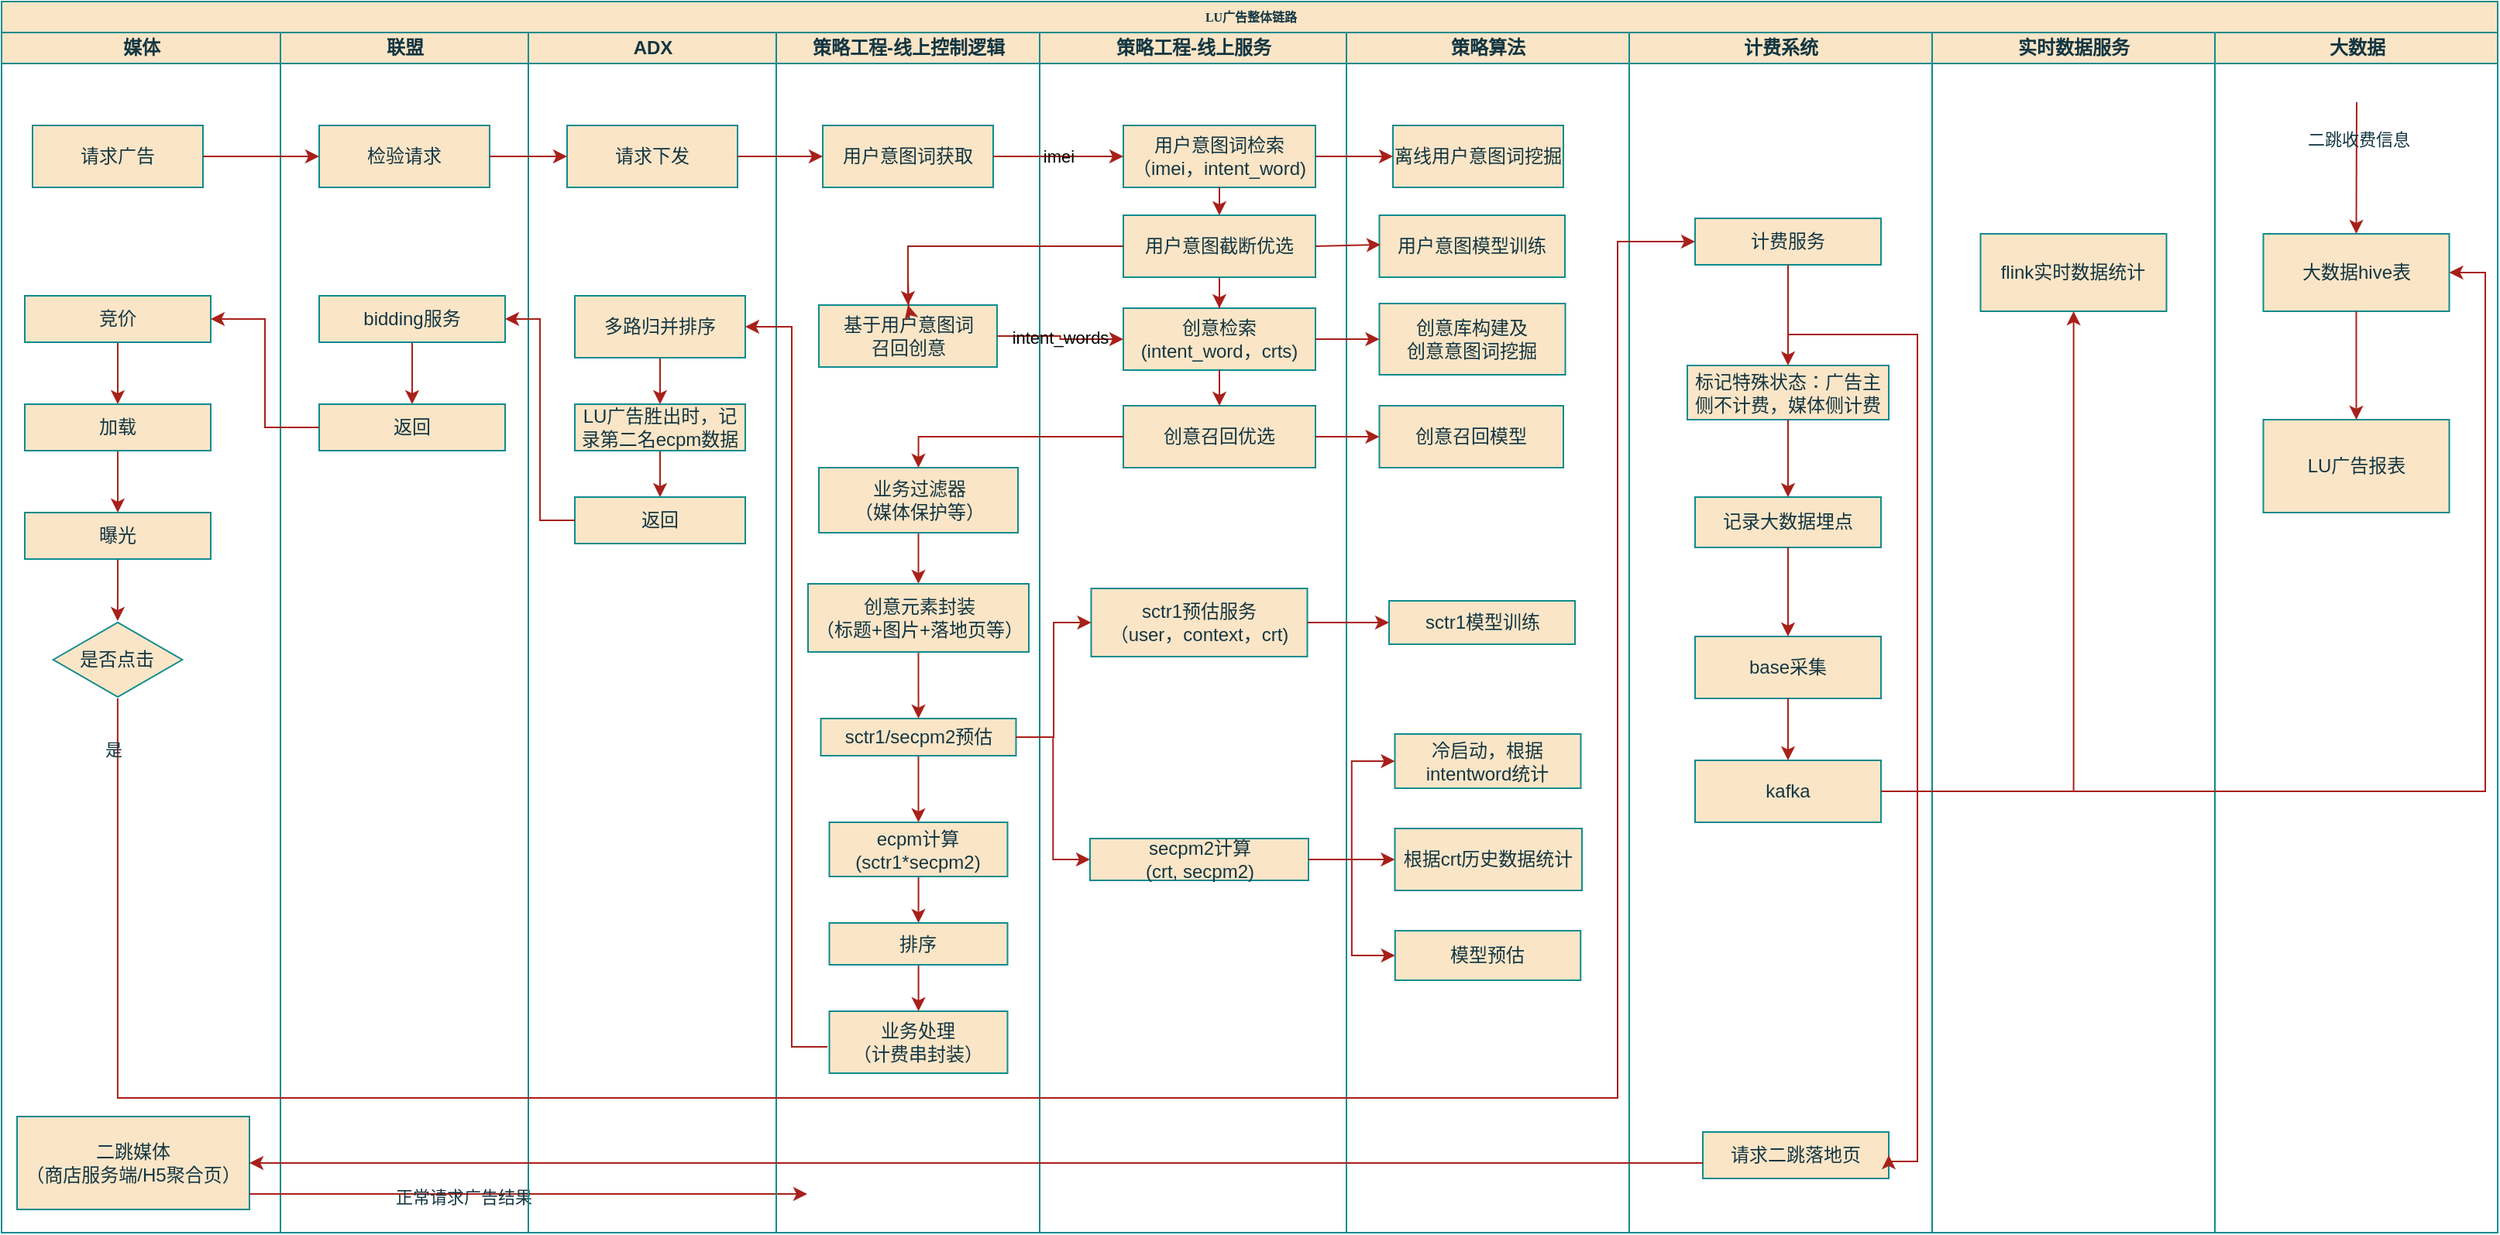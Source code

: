 <mxfile version="20.8.5" type="github">
  <diagram name="Page-1" id="74e2e168-ea6b-b213-b513-2b3c1d86103e">
    <mxGraphModel dx="1886" dy="830" grid="0" gridSize="10" guides="1" tooltips="1" connect="1" arrows="1" fold="1" page="1" pageScale="1" pageWidth="1100" pageHeight="850" background="#FFFFFF" math="0" shadow="0">
      <root>
        <mxCell id="0" />
        <mxCell id="1" parent="0" />
        <mxCell id="77e6c97f196da883-1" value="LU广告整体链路" style="swimlane;html=1;childLayout=stackLayout;startSize=20;rounded=0;shadow=0;labelBackgroundColor=none;strokeWidth=1;fontFamily=Verdana;fontSize=8;align=center;fillStyle=auto;swimlaneFillColor=default;fillColor=#FAE5C7;strokeColor=#0F8B8D;fontColor=#143642;" parent="1" vertex="1">
          <mxGeometry x="19" y="55" width="1611" height="795" as="geometry" />
        </mxCell>
        <mxCell id="77e6c97f196da883-2" value="媒体" style="swimlane;html=1;startSize=20;fillColor=#FAE5C7;strokeColor=#0F8B8D;fontColor=#143642;labelBackgroundColor=none;" parent="77e6c97f196da883-1" vertex="1">
          <mxGeometry y="20" width="180" height="775" as="geometry" />
        </mxCell>
        <mxCell id="ZUHzj396AUKR70QlUK45-1" value="请求广告" style="rounded=0;whiteSpace=wrap;html=1;fillColor=#FAE5C7;strokeColor=#0F8B8D;fontColor=#143642;labelBackgroundColor=none;" parent="77e6c97f196da883-2" vertex="1">
          <mxGeometry x="20" y="60" width="110" height="40" as="geometry" />
        </mxCell>
        <mxCell id="ZUHzj396AUKR70QlUK45-124" style="edgeStyle=orthogonalEdgeStyle;rounded=0;orthogonalLoop=1;jettySize=auto;html=1;exitX=0.5;exitY=1;exitDx=0;exitDy=0;entryX=0.5;entryY=0;entryDx=0;entryDy=0;labelBackgroundColor=none;strokeColor=#A8201A;fontColor=default;" parent="77e6c97f196da883-2" source="ZUHzj396AUKR70QlUK45-66" target="ZUHzj396AUKR70QlUK45-67" edge="1">
          <mxGeometry relative="1" as="geometry" />
        </mxCell>
        <mxCell id="ZUHzj396AUKR70QlUK45-66" value="竞价" style="whiteSpace=wrap;html=1;rounded=0;fillColor=#FAE5C7;strokeColor=#0F8B8D;fontColor=#143642;labelBackgroundColor=none;" parent="77e6c97f196da883-2" vertex="1">
          <mxGeometry x="15" y="170" width="120" height="30" as="geometry" />
        </mxCell>
        <mxCell id="ZUHzj396AUKR70QlUK45-125" style="edgeStyle=orthogonalEdgeStyle;rounded=0;orthogonalLoop=1;jettySize=auto;html=1;entryX=0.5;entryY=0;entryDx=0;entryDy=0;labelBackgroundColor=none;strokeColor=#A8201A;fontColor=default;" parent="77e6c97f196da883-2" source="ZUHzj396AUKR70QlUK45-67" target="ZUHzj396AUKR70QlUK45-68" edge="1">
          <mxGeometry relative="1" as="geometry" />
        </mxCell>
        <mxCell id="ZUHzj396AUKR70QlUK45-67" value="加载" style="whiteSpace=wrap;html=1;rounded=0;fillColor=#FAE5C7;strokeColor=#0F8B8D;fontColor=#143642;labelBackgroundColor=none;" parent="77e6c97f196da883-2" vertex="1">
          <mxGeometry x="15" y="240" width="120" height="30" as="geometry" />
        </mxCell>
        <mxCell id="ZUHzj396AUKR70QlUK45-185" style="edgeStyle=orthogonalEdgeStyle;rounded=0;orthogonalLoop=1;jettySize=auto;html=1;labelBackgroundColor=none;strokeColor=#A8201A;fontColor=default;" parent="77e6c97f196da883-2" source="ZUHzj396AUKR70QlUK45-68" target="ZUHzj396AUKR70QlUK45-70" edge="1">
          <mxGeometry relative="1" as="geometry" />
        </mxCell>
        <mxCell id="ZUHzj396AUKR70QlUK45-68" value="曝光" style="whiteSpace=wrap;html=1;rounded=0;fillColor=#FAE5C7;strokeColor=#0F8B8D;fontColor=#143642;labelBackgroundColor=none;" parent="77e6c97f196da883-2" vertex="1">
          <mxGeometry x="15" y="310" width="120" height="30" as="geometry" />
        </mxCell>
        <mxCell id="ZUHzj396AUKR70QlUK45-70" value="是否点击" style="html=1;whiteSpace=wrap;aspect=fixed;shape=isoRectangle;fillColor=#FAE5C7;strokeColor=#0F8B8D;fontColor=#143642;labelBackgroundColor=none;" parent="77e6c97f196da883-2" vertex="1">
          <mxGeometry x="33.34" y="380" width="83.33" height="50" as="geometry" />
        </mxCell>
        <mxCell id="ZUHzj396AUKR70QlUK45-89" value="二跳媒体&lt;br&gt;（商店服务端/H5聚合页）" style="whiteSpace=wrap;html=1;rounded=0;fillColor=#FAE5C7;strokeColor=#0F8B8D;fontColor=#143642;labelBackgroundColor=none;" parent="77e6c97f196da883-2" vertex="1">
          <mxGeometry x="10" y="700" width="150" height="60" as="geometry" />
        </mxCell>
        <mxCell id="77e6c97f196da883-3" value="联盟" style="swimlane;html=1;startSize=20;fillColor=#FAE5C7;strokeColor=#0F8B8D;fontColor=#143642;labelBackgroundColor=none;" parent="77e6c97f196da883-1" vertex="1">
          <mxGeometry x="180" y="20" width="160" height="775" as="geometry" />
        </mxCell>
        <mxCell id="ZUHzj396AUKR70QlUK45-3" value="检验请求" style="rounded=0;whiteSpace=wrap;html=1;fillColor=#FAE5C7;strokeColor=#0F8B8D;fontColor=#143642;labelBackgroundColor=none;" parent="77e6c97f196da883-3" vertex="1">
          <mxGeometry x="25" y="60" width="110" height="40" as="geometry" />
        </mxCell>
        <mxCell id="ZUHzj396AUKR70QlUK45-122" style="edgeStyle=orthogonalEdgeStyle;rounded=0;orthogonalLoop=1;jettySize=auto;html=1;entryX=0.5;entryY=0;entryDx=0;entryDy=0;labelBackgroundColor=none;strokeColor=#A8201A;fontColor=default;" parent="77e6c97f196da883-3" source="ZUHzj396AUKR70QlUK45-64" target="ZUHzj396AUKR70QlUK45-65" edge="1">
          <mxGeometry relative="1" as="geometry" />
        </mxCell>
        <mxCell id="ZUHzj396AUKR70QlUK45-64" value="bidding服务" style="whiteSpace=wrap;html=1;rounded=0;fillColor=#FAE5C7;strokeColor=#0F8B8D;fontColor=#143642;labelBackgroundColor=none;" parent="77e6c97f196da883-3" vertex="1">
          <mxGeometry x="25" y="170" width="120" height="30" as="geometry" />
        </mxCell>
        <mxCell id="ZUHzj396AUKR70QlUK45-65" value="返回" style="whiteSpace=wrap;html=1;rounded=0;fillColor=#FAE5C7;strokeColor=#0F8B8D;fontColor=#143642;labelBackgroundColor=none;" parent="77e6c97f196da883-3" vertex="1">
          <mxGeometry x="25" y="240" width="120" height="30" as="geometry" />
        </mxCell>
        <mxCell id="ZUHzj396AUKR70QlUK45-216" value="" style="endArrow=classic;html=1;rounded=0;labelBackgroundColor=none;strokeColor=#A8201A;fontColor=default;" parent="77e6c97f196da883-3" edge="1">
          <mxGeometry width="50" height="50" relative="1" as="geometry">
            <mxPoint x="-20" y="750" as="sourcePoint" />
            <mxPoint x="340" y="750" as="targetPoint" />
          </mxGeometry>
        </mxCell>
        <mxCell id="ZUHzj396AUKR70QlUK45-221" value="正常请求广告结果" style="edgeLabel;html=1;align=center;verticalAlign=middle;resizable=0;points=[];fontColor=#143642;labelBackgroundColor=none;" parent="ZUHzj396AUKR70QlUK45-216" vertex="1" connectable="0">
          <mxGeometry x="-0.233" y="-2" relative="1" as="geometry">
            <mxPoint as="offset" />
          </mxGeometry>
        </mxCell>
        <mxCell id="77e6c97f196da883-4" value="ADX" style="swimlane;html=1;startSize=20;fillColor=#FAE5C7;strokeColor=#0F8B8D;fontColor=#143642;labelBackgroundColor=none;" parent="77e6c97f196da883-1" vertex="1">
          <mxGeometry x="340" y="20" width="160" height="775" as="geometry" />
        </mxCell>
        <mxCell id="ZUHzj396AUKR70QlUK45-4" value="请求下发" style="rounded=0;whiteSpace=wrap;html=1;fillColor=#FAE5C7;strokeColor=#0F8B8D;fontColor=#143642;labelBackgroundColor=none;" parent="77e6c97f196da883-4" vertex="1">
          <mxGeometry x="25" y="60" width="110" height="40" as="geometry" />
        </mxCell>
        <mxCell id="ZUHzj396AUKR70QlUK45-120" style="edgeStyle=orthogonalEdgeStyle;rounded=0;orthogonalLoop=1;jettySize=auto;html=1;labelBackgroundColor=none;strokeColor=#A8201A;fontColor=default;" parent="77e6c97f196da883-4" source="ZUHzj396AUKR70QlUK45-61" target="ZUHzj396AUKR70QlUK45-62" edge="1">
          <mxGeometry relative="1" as="geometry" />
        </mxCell>
        <mxCell id="ZUHzj396AUKR70QlUK45-61" value="多路归并排序" style="rounded=0;whiteSpace=wrap;html=1;fillColor=#FAE5C7;strokeColor=#0F8B8D;fontColor=#143642;labelBackgroundColor=none;" parent="77e6c97f196da883-4" vertex="1">
          <mxGeometry x="30" y="170" width="110" height="40" as="geometry" />
        </mxCell>
        <mxCell id="ZUHzj396AUKR70QlUK45-223" style="edgeStyle=orthogonalEdgeStyle;rounded=0;orthogonalLoop=1;jettySize=auto;html=1;strokeColor=#A8201A;fontColor=default;fillColor=#FAE5C7;labelBackgroundColor=none;" parent="77e6c97f196da883-4" source="ZUHzj396AUKR70QlUK45-62" target="ZUHzj396AUKR70QlUK45-220" edge="1">
          <mxGeometry relative="1" as="geometry" />
        </mxCell>
        <mxCell id="ZUHzj396AUKR70QlUK45-62" value="LU广告胜出时，记录第二名ecpm数据" style="whiteSpace=wrap;html=1;rounded=0;fillColor=#FAE5C7;strokeColor=#0F8B8D;fontColor=#143642;labelBackgroundColor=none;" parent="77e6c97f196da883-4" vertex="1">
          <mxGeometry x="30" y="240" width="110" height="30" as="geometry" />
        </mxCell>
        <mxCell id="ZUHzj396AUKR70QlUK45-220" value="返回" style="whiteSpace=wrap;html=1;rounded=0;fillColor=#FAE5C7;strokeColor=#0F8B8D;fontColor=#143642;labelBackgroundColor=none;" parent="77e6c97f196da883-4" vertex="1">
          <mxGeometry x="30" y="300" width="110" height="30" as="geometry" />
        </mxCell>
        <mxCell id="PcX0hmXizh6-f0QxLgqb-1" value="策略工程-线上控制逻辑" style="swimlane;html=1;startSize=20;fillColor=#FAE5C7;strokeColor=#0F8B8D;fontColor=#143642;labelBackgroundColor=none;" vertex="1" parent="77e6c97f196da883-1">
          <mxGeometry x="500" y="20" width="170" height="775" as="geometry" />
        </mxCell>
        <mxCell id="PcX0hmXizh6-f0QxLgqb-2" value="用户意图词获取" style="rounded=0;whiteSpace=wrap;html=1;fillColor=#FAE5C7;strokeColor=#0F8B8D;fontColor=#143642;labelBackgroundColor=none;" vertex="1" parent="PcX0hmXizh6-f0QxLgqb-1">
          <mxGeometry x="30" y="60" width="110" height="40" as="geometry" />
        </mxCell>
        <mxCell id="PcX0hmXizh6-f0QxLgqb-3" value="基于用户意图词&lt;br&gt;召回创意" style="whiteSpace=wrap;html=1;rounded=0;fillColor=#FAE5C7;strokeColor=#0F8B8D;fontColor=#143642;labelBackgroundColor=none;" vertex="1" parent="PcX0hmXizh6-f0QxLgqb-1">
          <mxGeometry x="27.5" y="176" width="115" height="40" as="geometry" />
        </mxCell>
        <mxCell id="PcX0hmXizh6-f0QxLgqb-4" value="" style="edgeStyle=orthogonalEdgeStyle;rounded=0;orthogonalLoop=1;jettySize=auto;html=1;labelBackgroundColor=none;strokeColor=#A8201A;fontColor=default;" edge="1" parent="PcX0hmXizh6-f0QxLgqb-1" target="PcX0hmXizh6-f0QxLgqb-3">
          <mxGeometry relative="1" as="geometry">
            <mxPoint x="85" y="157" as="sourcePoint" />
          </mxGeometry>
        </mxCell>
        <mxCell id="PcX0hmXizh6-f0QxLgqb-9" style="edgeStyle=orthogonalEdgeStyle;rounded=0;orthogonalLoop=1;jettySize=auto;html=1;entryX=0.5;entryY=0;entryDx=0;entryDy=0;strokeColor=#A8201A;fontColor=default;fillColor=#FAE5C7;labelBackgroundColor=none;" edge="1" parent="PcX0hmXizh6-f0QxLgqb-1" source="PcX0hmXizh6-f0QxLgqb-10" target="PcX0hmXizh6-f0QxLgqb-17">
          <mxGeometry relative="1" as="geometry" />
        </mxCell>
        <mxCell id="PcX0hmXizh6-f0QxLgqb-10" value="ecpm计算&lt;br&gt;(sctr1*secpm2)" style="whiteSpace=wrap;html=1;rounded=0;fillColor=#FAE5C7;strokeColor=#0F8B8D;fontColor=#143642;labelBackgroundColor=none;" vertex="1" parent="PcX0hmXizh6-f0QxLgqb-1">
          <mxGeometry x="34.25" y="510" width="115" height="35" as="geometry" />
        </mxCell>
        <mxCell id="PcX0hmXizh6-f0QxLgqb-33" style="edgeStyle=orthogonalEdgeStyle;rounded=0;orthogonalLoop=1;jettySize=auto;html=1;labelBackgroundColor=none;strokeColor=#A8201A;fontColor=default;" edge="1" parent="PcX0hmXizh6-f0QxLgqb-1" source="PcX0hmXizh6-f0QxLgqb-11" target="PcX0hmXizh6-f0QxLgqb-10">
          <mxGeometry relative="1" as="geometry" />
        </mxCell>
        <mxCell id="PcX0hmXizh6-f0QxLgqb-11" value="sctr1/secpm2预估" style="whiteSpace=wrap;html=1;rounded=0;fillColor=#FAE5C7;strokeColor=#0F8B8D;fontColor=#143642;labelBackgroundColor=none;" vertex="1" parent="PcX0hmXizh6-f0QxLgqb-1">
          <mxGeometry x="28.75" y="443" width="126" height="24" as="geometry" />
        </mxCell>
        <mxCell id="PcX0hmXizh6-f0QxLgqb-31" value="" style="edgeStyle=orthogonalEdgeStyle;rounded=0;orthogonalLoop=1;jettySize=auto;html=1;labelBackgroundColor=none;strokeColor=#A8201A;fontColor=default;" edge="1" parent="PcX0hmXizh6-f0QxLgqb-1" source="PcX0hmXizh6-f0QxLgqb-15" target="PcX0hmXizh6-f0QxLgqb-8">
          <mxGeometry relative="1" as="geometry" />
        </mxCell>
        <mxCell id="PcX0hmXizh6-f0QxLgqb-15" value="业务过滤器&lt;br&gt;（媒体保护等）" style="whiteSpace=wrap;html=1;rounded=0;fillColor=#FAE5C7;strokeColor=#0F8B8D;fontColor=#143642;labelBackgroundColor=none;" vertex="1" parent="PcX0hmXizh6-f0QxLgqb-1">
          <mxGeometry x="27.5" y="281" width="128.5" height="42" as="geometry" />
        </mxCell>
        <mxCell id="PcX0hmXizh6-f0QxLgqb-34" style="edgeStyle=orthogonalEdgeStyle;rounded=0;orthogonalLoop=1;jettySize=auto;html=1;labelBackgroundColor=none;strokeColor=#A8201A;fontColor=default;" edge="1" parent="PcX0hmXizh6-f0QxLgqb-1" source="PcX0hmXizh6-f0QxLgqb-17" target="PcX0hmXizh6-f0QxLgqb-18">
          <mxGeometry relative="1" as="geometry" />
        </mxCell>
        <mxCell id="PcX0hmXizh6-f0QxLgqb-17" value="排序" style="whiteSpace=wrap;html=1;rounded=0;fillColor=#FAE5C7;strokeColor=#0F8B8D;fontColor=#143642;labelBackgroundColor=none;" vertex="1" parent="PcX0hmXizh6-f0QxLgqb-1">
          <mxGeometry x="34.25" y="575" width="115" height="27" as="geometry" />
        </mxCell>
        <mxCell id="PcX0hmXizh6-f0QxLgqb-18" value="业务处理&lt;br&gt;（计费串封装）" style="whiteSpace=wrap;html=1;rounded=0;fillColor=#FAE5C7;strokeColor=#0F8B8D;fontColor=#143642;labelBackgroundColor=none;" vertex="1" parent="PcX0hmXizh6-f0QxLgqb-1">
          <mxGeometry x="34.25" y="632" width="115" height="40" as="geometry" />
        </mxCell>
        <mxCell id="PcX0hmXizh6-f0QxLgqb-30" style="edgeStyle=orthogonalEdgeStyle;rounded=0;orthogonalLoop=1;jettySize=auto;html=1;exitX=0.5;exitY=1;exitDx=0;exitDy=0;labelBackgroundColor=none;strokeColor=#A8201A;fontColor=default;" edge="1" parent="PcX0hmXizh6-f0QxLgqb-1" source="PcX0hmXizh6-f0QxLgqb-11" target="PcX0hmXizh6-f0QxLgqb-11">
          <mxGeometry relative="1" as="geometry" />
        </mxCell>
        <mxCell id="PcX0hmXizh6-f0QxLgqb-32" value="" style="edgeStyle=orthogonalEdgeStyle;rounded=0;orthogonalLoop=1;jettySize=auto;html=1;labelBackgroundColor=none;strokeColor=#A8201A;fontColor=default;" edge="1" parent="PcX0hmXizh6-f0QxLgqb-1" source="PcX0hmXizh6-f0QxLgqb-8" target="PcX0hmXizh6-f0QxLgqb-11">
          <mxGeometry relative="1" as="geometry" />
        </mxCell>
        <mxCell id="PcX0hmXizh6-f0QxLgqb-8" value="创意元素封装&lt;br&gt;（标题+图片+落地页等）" style="whiteSpace=wrap;html=1;rounded=0;fillColor=#FAE5C7;strokeColor=#0F8B8D;fontColor=#143642;labelBackgroundColor=none;" vertex="1" parent="PcX0hmXizh6-f0QxLgqb-1">
          <mxGeometry x="20.5" y="356" width="142.5" height="44" as="geometry" />
        </mxCell>
        <mxCell id="77e6c97f196da883-6" value="策略工程-线上服务" style="swimlane;html=1;startSize=20;fillColor=#FAE5C7;strokeColor=#0F8B8D;fontColor=#143642;labelBackgroundColor=none;" parent="77e6c97f196da883-1" vertex="1">
          <mxGeometry x="670" y="20" width="198" height="775" as="geometry" />
        </mxCell>
        <mxCell id="ZUHzj396AUKR70QlUK45-8" value="用户意图词检索&lt;br&gt;（imei，intent_word)" style="rounded=0;whiteSpace=wrap;html=1;fillColor=#FAE5C7;strokeColor=#0F8B8D;fontColor=#143642;labelBackgroundColor=none;" parent="77e6c97f196da883-6" vertex="1">
          <mxGeometry x="54" y="60" width="124" height="40" as="geometry" />
        </mxCell>
        <mxCell id="ZUHzj396AUKR70QlUK45-14" value="创意检索&lt;br&gt;(intent_word，crts)" style="whiteSpace=wrap;html=1;rounded=0;fillColor=#FAE5C7;strokeColor=#0F8B8D;fontColor=#143642;labelBackgroundColor=none;" parent="77e6c97f196da883-6" vertex="1">
          <mxGeometry x="54" y="178" width="124" height="40" as="geometry" />
        </mxCell>
        <mxCell id="ZUHzj396AUKR70QlUK45-43" value="" style="edgeStyle=orthogonalEdgeStyle;rounded=0;orthogonalLoop=1;jettySize=auto;html=1;labelBackgroundColor=none;strokeColor=#A8201A;fontColor=default;" parent="77e6c97f196da883-6" source="ZUHzj396AUKR70QlUK45-41" target="ZUHzj396AUKR70QlUK45-14" edge="1">
          <mxGeometry relative="1" as="geometry" />
        </mxCell>
        <mxCell id="ZUHzj396AUKR70QlUK45-41" value="用户意图截断优选" style="whiteSpace=wrap;html=1;rounded=0;fillColor=#FAE5C7;strokeColor=#0F8B8D;fontColor=#143642;labelBackgroundColor=none;" parent="77e6c97f196da883-6" vertex="1">
          <mxGeometry x="54" y="118" width="124" height="40" as="geometry" />
        </mxCell>
        <mxCell id="ZUHzj396AUKR70QlUK45-47" value="创意召回优选" style="whiteSpace=wrap;html=1;rounded=0;fillColor=#FAE5C7;strokeColor=#0F8B8D;fontColor=#143642;labelBackgroundColor=none;" parent="77e6c97f196da883-6" vertex="1">
          <mxGeometry x="54" y="241" width="124" height="40" as="geometry" />
        </mxCell>
        <mxCell id="ZUHzj396AUKR70QlUK45-56" value="sctr1预估服务&lt;br&gt;（user，context，crt)" style="whiteSpace=wrap;html=1;rounded=0;fillColor=#FAE5C7;strokeColor=#0F8B8D;fontColor=#143642;labelBackgroundColor=none;" parent="77e6c97f196da883-6" vertex="1">
          <mxGeometry x="33.25" y="359" width="139.5" height="44" as="geometry" />
        </mxCell>
        <mxCell id="ZUHzj396AUKR70QlUK45-104" value="" style="endArrow=classic;html=1;rounded=0;exitX=0.5;exitY=1;exitDx=0;exitDy=0;labelBackgroundColor=none;strokeColor=#A8201A;fontColor=default;" parent="77e6c97f196da883-6" source="ZUHzj396AUKR70QlUK45-8" target="ZUHzj396AUKR70QlUK45-41" edge="1">
          <mxGeometry width="50" height="50" relative="1" as="geometry">
            <mxPoint x="150" y="90" as="sourcePoint" />
            <mxPoint x="200" y="90" as="targetPoint" />
          </mxGeometry>
        </mxCell>
        <mxCell id="ZUHzj396AUKR70QlUK45-105" value="" style="endArrow=classic;html=1;rounded=0;exitX=0.5;exitY=1;exitDx=0;exitDy=0;labelBackgroundColor=none;strokeColor=#A8201A;fontColor=default;" parent="77e6c97f196da883-6" source="ZUHzj396AUKR70QlUK45-14" target="ZUHzj396AUKR70QlUK45-47" edge="1">
          <mxGeometry width="50" height="50" relative="1" as="geometry">
            <mxPoint x="-220" y="390" as="sourcePoint" />
            <mxPoint x="-170" y="340" as="targetPoint" />
          </mxGeometry>
        </mxCell>
        <mxCell id="ZUHzj396AUKR70QlUK45-53" value="secpm2计算&lt;br&gt;(crt, secpm2)" style="whiteSpace=wrap;html=1;rounded=0;fillColor=#FAE5C7;strokeColor=#0F8B8D;fontColor=#143642;labelBackgroundColor=none;" parent="77e6c97f196da883-6" vertex="1">
          <mxGeometry x="32.5" y="520.5" width="141" height="27" as="geometry" />
        </mxCell>
        <mxCell id="77e6c97f196da883-7" value="策略算法" style="swimlane;html=1;startSize=20;fillColor=#FAE5C7;strokeColor=#0F8B8D;fontColor=#143642;labelBackgroundColor=none;" parent="77e6c97f196da883-1" vertex="1">
          <mxGeometry x="868" y="20" width="182.5" height="775" as="geometry" />
        </mxCell>
        <mxCell id="ZUHzj396AUKR70QlUK45-9" value="离线用户意图词挖掘" style="rounded=0;whiteSpace=wrap;html=1;fillColor=#FAE5C7;strokeColor=#0F8B8D;fontColor=#143642;labelBackgroundColor=none;" parent="77e6c97f196da883-7" vertex="1">
          <mxGeometry x="30" y="60" width="110" height="40" as="geometry" />
        </mxCell>
        <mxCell id="ZUHzj396AUKR70QlUK45-42" value="用户意图模型训练" style="whiteSpace=wrap;html=1;rounded=0;fillColor=#FAE5C7;strokeColor=#0F8B8D;fontColor=#143642;labelBackgroundColor=none;" parent="77e6c97f196da883-7" vertex="1">
          <mxGeometry x="21.25" y="118" width="119.75" height="40" as="geometry" />
        </mxCell>
        <mxCell id="ZUHzj396AUKR70QlUK45-44" value="创意库构建及&lt;br&gt;创意意图词挖掘" style="whiteSpace=wrap;html=1;rounded=0;fillColor=#FAE5C7;strokeColor=#0F8B8D;fontColor=#143642;labelBackgroundColor=none;" parent="77e6c97f196da883-7" vertex="1">
          <mxGeometry x="21.25" y="175" width="120" height="46" as="geometry" />
        </mxCell>
        <mxCell id="ZUHzj396AUKR70QlUK45-48" value="创意召回模型" style="whiteSpace=wrap;html=1;rounded=0;fillColor=#FAE5C7;strokeColor=#0F8B8D;fontColor=#143642;labelBackgroundColor=none;" parent="77e6c97f196da883-7" vertex="1">
          <mxGeometry x="21.25" y="241" width="118.75" height="40" as="geometry" />
        </mxCell>
        <mxCell id="ZUHzj396AUKR70QlUK45-109" value="" style="endArrow=classic;html=1;rounded=0;exitX=1;exitY=0.5;exitDx=0;exitDy=0;labelBackgroundColor=none;strokeColor=#A8201A;fontColor=default;" parent="77e6c97f196da883-7" source="ZUHzj396AUKR70QlUK45-41" edge="1">
          <mxGeometry width="50" height="50" relative="1" as="geometry">
            <mxPoint x="-18.12" y="137" as="sourcePoint" />
            <mxPoint x="22" y="137" as="targetPoint" />
          </mxGeometry>
        </mxCell>
        <mxCell id="ZUHzj396AUKR70QlUK45-58" value="sctr1模型训练" style="whiteSpace=wrap;html=1;rounded=0;fillColor=#FAE5C7;strokeColor=#0F8B8D;fontColor=#143642;labelBackgroundColor=none;" parent="77e6c97f196da883-7" vertex="1">
          <mxGeometry x="27.5" y="367" width="120" height="28" as="geometry" />
        </mxCell>
        <mxCell id="ZUHzj396AUKR70QlUK45-227" style="edgeStyle=orthogonalEdgeStyle;rounded=0;orthogonalLoop=1;jettySize=auto;html=1;exitX=0.5;exitY=1;exitDx=0;exitDy=0;strokeColor=#A8201A;fontColor=default;fillColor=#FAE5C7;labelBackgroundColor=none;" parent="77e6c97f196da883-7" source="ZUHzj396AUKR70QlUK45-58" target="ZUHzj396AUKR70QlUK45-58" edge="1">
          <mxGeometry relative="1" as="geometry" />
        </mxCell>
        <mxCell id="ZUHzj396AUKR70QlUK45-113" value="冷启动，根据intentword统计" style="whiteSpace=wrap;html=1;rounded=0;fillColor=#FAE5C7;strokeColor=#0F8B8D;fontColor=#143642;labelBackgroundColor=none;" parent="77e6c97f196da883-7" vertex="1">
          <mxGeometry x="31.25" y="453" width="120" height="35" as="geometry" />
        </mxCell>
        <mxCell id="PcX0hmXizh6-f0QxLgqb-38" value="根据crt历史数据统计" style="whiteSpace=wrap;html=1;rounded=0;fillColor=#FAE5C7;strokeColor=#0F8B8D;fontColor=#143642;labelBackgroundColor=none;" vertex="1" parent="77e6c97f196da883-7">
          <mxGeometry x="31.25" y="514" width="120.75" height="40" as="geometry" />
        </mxCell>
        <mxCell id="PcX0hmXizh6-f0QxLgqb-40" value="模型预估" style="whiteSpace=wrap;html=1;rounded=0;fillColor=#FAE5C7;strokeColor=#0F8B8D;fontColor=#143642;labelBackgroundColor=none;" vertex="1" parent="77e6c97f196da883-7">
          <mxGeometry x="31.38" y="580" width="119.75" height="32" as="geometry" />
        </mxCell>
        <mxCell id="ZUHzj396AUKR70QlUK45-169" value="计费系统" style="swimlane;html=1;startSize=20;fillColor=#FAE5C7;strokeColor=#0F8B8D;fontColor=#143642;labelBackgroundColor=none;" parent="77e6c97f196da883-1" vertex="1">
          <mxGeometry x="1050.5" y="20" width="195.5" height="775" as="geometry" />
        </mxCell>
        <mxCell id="ZUHzj396AUKR70QlUK45-188" value="请求二跳落地页" style="whiteSpace=wrap;html=1;rounded=0;fillColor=#FAE5C7;strokeColor=#0F8B8D;fontColor=#143642;labelBackgroundColor=none;" parent="ZUHzj396AUKR70QlUK45-169" vertex="1">
          <mxGeometry x="47.5" y="710" width="120" height="30" as="geometry" />
        </mxCell>
        <mxCell id="ZUHzj396AUKR70QlUK45-212" style="edgeStyle=orthogonalEdgeStyle;rounded=0;orthogonalLoop=1;jettySize=auto;html=1;entryX=1;entryY=0.5;entryDx=0;entryDy=0;labelBackgroundColor=none;strokeColor=#A8201A;fontColor=default;" parent="ZUHzj396AUKR70QlUK45-169" source="ZUHzj396AUKR70QlUK45-189" target="ZUHzj396AUKR70QlUK45-188" edge="1">
          <mxGeometry relative="1" as="geometry">
            <Array as="points">
              <mxPoint x="103" y="195" />
              <mxPoint x="186" y="195" />
              <mxPoint x="186" y="729" />
              <mxPoint x="168" y="729" />
            </Array>
          </mxGeometry>
        </mxCell>
        <mxCell id="ZUHzj396AUKR70QlUK45-189" value="计费服务" style="whiteSpace=wrap;html=1;rounded=0;fillColor=#FAE5C7;strokeColor=#0F8B8D;fontColor=#143642;labelBackgroundColor=none;" parent="ZUHzj396AUKR70QlUK45-169" vertex="1">
          <mxGeometry x="42.5" y="120" width="120" height="30" as="geometry" />
        </mxCell>
        <mxCell id="ZUHzj396AUKR70QlUK45-194" value="base采集" style="whiteSpace=wrap;html=1;rounded=0;fillColor=#FAE5C7;strokeColor=#0F8B8D;fontColor=#143642;labelBackgroundColor=none;" parent="ZUHzj396AUKR70QlUK45-169" vertex="1">
          <mxGeometry x="42.5" y="390" width="120" height="40" as="geometry" />
        </mxCell>
        <mxCell id="ZUHzj396AUKR70QlUK45-196" value="kafka" style="whiteSpace=wrap;html=1;rounded=0;fillColor=#FAE5C7;strokeColor=#0F8B8D;fontColor=#143642;labelBackgroundColor=none;" parent="ZUHzj396AUKR70QlUK45-169" vertex="1">
          <mxGeometry x="42.5" y="470" width="120" height="40" as="geometry" />
        </mxCell>
        <mxCell id="ZUHzj396AUKR70QlUK45-197" value="" style="edgeStyle=orthogonalEdgeStyle;rounded=0;orthogonalLoop=1;jettySize=auto;html=1;labelBackgroundColor=none;strokeColor=#A8201A;fontColor=default;" parent="ZUHzj396AUKR70QlUK45-169" source="ZUHzj396AUKR70QlUK45-194" target="ZUHzj396AUKR70QlUK45-196" edge="1">
          <mxGeometry relative="1" as="geometry" />
        </mxCell>
        <mxCell id="ZUHzj396AUKR70QlUK45-192" value="记录大数据埋点" style="whiteSpace=wrap;html=1;rounded=0;fillColor=#FAE5C7;strokeColor=#0F8B8D;fontColor=#143642;labelBackgroundColor=none;" parent="ZUHzj396AUKR70QlUK45-169" vertex="1">
          <mxGeometry x="42.5" y="300" width="120" height="32.5" as="geometry" />
        </mxCell>
        <mxCell id="ZUHzj396AUKR70QlUK45-195" value="" style="edgeStyle=orthogonalEdgeStyle;rounded=0;orthogonalLoop=1;jettySize=auto;html=1;labelBackgroundColor=none;strokeColor=#A8201A;fontColor=default;" parent="ZUHzj396AUKR70QlUK45-169" source="ZUHzj396AUKR70QlUK45-192" target="ZUHzj396AUKR70QlUK45-194" edge="1">
          <mxGeometry relative="1" as="geometry" />
        </mxCell>
        <mxCell id="ZUHzj396AUKR70QlUK45-190" value="标记特殊状态：广告主侧不计费，媒体侧计费" style="whiteSpace=wrap;html=1;rounded=0;fillColor=#FAE5C7;strokeColor=#0F8B8D;fontColor=#143642;labelBackgroundColor=none;" parent="ZUHzj396AUKR70QlUK45-169" vertex="1">
          <mxGeometry x="37.5" y="215" width="130" height="35" as="geometry" />
        </mxCell>
        <mxCell id="ZUHzj396AUKR70QlUK45-191" value="" style="edgeStyle=orthogonalEdgeStyle;rounded=0;orthogonalLoop=1;jettySize=auto;html=1;labelBackgroundColor=none;strokeColor=#A8201A;fontColor=default;" parent="ZUHzj396AUKR70QlUK45-169" source="ZUHzj396AUKR70QlUK45-189" target="ZUHzj396AUKR70QlUK45-190" edge="1">
          <mxGeometry relative="1" as="geometry" />
        </mxCell>
        <mxCell id="ZUHzj396AUKR70QlUK45-193" value="" style="edgeStyle=orthogonalEdgeStyle;rounded=0;orthogonalLoop=1;jettySize=auto;html=1;labelBackgroundColor=none;strokeColor=#A8201A;fontColor=default;" parent="ZUHzj396AUKR70QlUK45-169" source="ZUHzj396AUKR70QlUK45-190" target="ZUHzj396AUKR70QlUK45-192" edge="1">
          <mxGeometry relative="1" as="geometry" />
        </mxCell>
        <mxCell id="ZUHzj396AUKR70QlUK45-91" value="" style="endArrow=classic;html=1;rounded=0;exitX=1;exitY=0.5;exitDx=0;exitDy=0;entryX=0;entryY=0.5;entryDx=0;entryDy=0;labelBackgroundColor=none;strokeColor=#A8201A;fontColor=default;" parent="77e6c97f196da883-1" source="ZUHzj396AUKR70QlUK45-1" target="ZUHzj396AUKR70QlUK45-3" edge="1">
          <mxGeometry width="50" height="50" relative="1" as="geometry">
            <mxPoint x="490" y="410" as="sourcePoint" />
            <mxPoint x="540" y="360" as="targetPoint" />
          </mxGeometry>
        </mxCell>
        <mxCell id="ZUHzj396AUKR70QlUK45-93" value="" style="endArrow=classic;html=1;rounded=0;exitX=1;exitY=0.5;exitDx=0;exitDy=0;entryX=0;entryY=0.5;entryDx=0;entryDy=0;labelBackgroundColor=none;strokeColor=#A8201A;fontColor=default;" parent="77e6c97f196da883-1" source="ZUHzj396AUKR70QlUK45-4" edge="1">
          <mxGeometry width="50" height="50" relative="1" as="geometry">
            <mxPoint x="480" y="110" as="sourcePoint" />
            <mxPoint x="530" y="100" as="targetPoint" />
          </mxGeometry>
        </mxCell>
        <mxCell id="ZUHzj396AUKR70QlUK45-103" value="" style="endArrow=classic;html=1;rounded=0;exitX=1;exitY=0.5;exitDx=0;exitDy=0;entryX=0;entryY=0.5;entryDx=0;entryDy=0;labelBackgroundColor=none;strokeColor=#A8201A;fontColor=default;" parent="77e6c97f196da883-1" source="ZUHzj396AUKR70QlUK45-8" target="ZUHzj396AUKR70QlUK45-9" edge="1">
          <mxGeometry width="50" height="50" relative="1" as="geometry">
            <mxPoint x="635" y="109.5" as="sourcePoint" />
            <mxPoint x="840" y="110" as="targetPoint" />
          </mxGeometry>
        </mxCell>
        <mxCell id="ZUHzj396AUKR70QlUK45-111" value="" style="endArrow=classic;html=1;rounded=0;exitX=1;exitY=0.5;exitDx=0;exitDy=0;entryX=0;entryY=0.5;entryDx=0;entryDy=0;labelBackgroundColor=none;strokeColor=#A8201A;fontColor=default;" parent="77e6c97f196da883-1" source="ZUHzj396AUKR70QlUK45-47" target="ZUHzj396AUKR70QlUK45-48" edge="1">
          <mxGeometry width="50" height="50" relative="1" as="geometry">
            <mxPoint x="955" y="259.5" as="sourcePoint" />
            <mxPoint x="1005" y="259.5" as="targetPoint" />
            <Array as="points" />
          </mxGeometry>
        </mxCell>
        <mxCell id="ZUHzj396AUKR70QlUK45-114" style="edgeStyle=orthogonalEdgeStyle;rounded=0;orthogonalLoop=1;jettySize=auto;html=1;entryX=0;entryY=0.5;entryDx=0;entryDy=0;labelBackgroundColor=none;strokeColor=#A8201A;fontColor=default;" parent="77e6c97f196da883-1" source="ZUHzj396AUKR70QlUK45-56" target="ZUHzj396AUKR70QlUK45-58" edge="1">
          <mxGeometry relative="1" as="geometry" />
        </mxCell>
        <mxCell id="ZUHzj396AUKR70QlUK45-115" style="edgeStyle=orthogonalEdgeStyle;rounded=0;orthogonalLoop=1;jettySize=auto;html=1;entryX=0;entryY=0.5;entryDx=0;entryDy=0;labelBackgroundColor=none;strokeColor=#A8201A;fontColor=default;" parent="77e6c97f196da883-1" source="ZUHzj396AUKR70QlUK45-53" target="ZUHzj396AUKR70QlUK45-113" edge="1">
          <mxGeometry relative="1" as="geometry" />
        </mxCell>
        <mxCell id="ZUHzj396AUKR70QlUK45-121" style="edgeStyle=orthogonalEdgeStyle;rounded=0;orthogonalLoop=1;jettySize=auto;html=1;entryX=1;entryY=0.5;entryDx=0;entryDy=0;labelBackgroundColor=none;strokeColor=#A8201A;fontColor=default;exitX=0;exitY=0.5;exitDx=0;exitDy=0;" parent="77e6c97f196da883-1" source="ZUHzj396AUKR70QlUK45-220" target="ZUHzj396AUKR70QlUK45-64" edge="1">
          <mxGeometry relative="1" as="geometry" />
        </mxCell>
        <mxCell id="ZUHzj396AUKR70QlUK45-123" style="edgeStyle=orthogonalEdgeStyle;rounded=0;orthogonalLoop=1;jettySize=auto;html=1;entryX=1;entryY=0.5;entryDx=0;entryDy=0;labelBackgroundColor=none;strokeColor=#A8201A;fontColor=default;" parent="77e6c97f196da883-1" source="ZUHzj396AUKR70QlUK45-65" target="ZUHzj396AUKR70QlUK45-66" edge="1">
          <mxGeometry relative="1" as="geometry" />
        </mxCell>
        <mxCell id="ZUHzj396AUKR70QlUK45-168" style="edgeStyle=orthogonalEdgeStyle;rounded=0;orthogonalLoop=1;jettySize=auto;html=1;entryX=1;entryY=0.5;entryDx=0;entryDy=0;labelBackgroundColor=none;strokeColor=#A8201A;fontColor=default;" parent="77e6c97f196da883-1" target="ZUHzj396AUKR70QlUK45-61" edge="1">
          <mxGeometry relative="1" as="geometry">
            <mxPoint x="510" y="400" as="targetPoint" />
            <mxPoint x="533" y="675" as="sourcePoint" />
            <Array as="points">
              <mxPoint x="510" y="675" />
              <mxPoint x="510" y="210" />
            </Array>
          </mxGeometry>
        </mxCell>
        <mxCell id="ZUHzj396AUKR70QlUK45-178" value="实时数据服务" style="swimlane;html=1;startSize=20;fillColor=#FAE5C7;strokeColor=#0F8B8D;fontColor=#143642;labelBackgroundColor=none;" parent="77e6c97f196da883-1" vertex="1">
          <mxGeometry x="1246" y="20" width="182.5" height="775" as="geometry" />
        </mxCell>
        <mxCell id="ZUHzj396AUKR70QlUK45-201" value="flink实时数据统计" style="whiteSpace=wrap;html=1;rounded=0;fillColor=#FAE5C7;strokeColor=#0F8B8D;fontColor=#143642;labelBackgroundColor=none;" parent="ZUHzj396AUKR70QlUK45-178" vertex="1">
          <mxGeometry x="31.25" y="130" width="120" height="50" as="geometry" />
        </mxCell>
        <mxCell id="ZUHzj396AUKR70QlUK45-181" value="大数据" style="swimlane;html=1;startSize=20;fillColor=#FAE5C7;strokeColor=#0F8B8D;fontColor=#143642;labelBackgroundColor=none;" parent="77e6c97f196da883-1" vertex="1">
          <mxGeometry x="1428.5" y="20" width="182.5" height="775" as="geometry" />
        </mxCell>
        <mxCell id="ZUHzj396AUKR70QlUK45-205" value="大数据hive表" style="whiteSpace=wrap;html=1;rounded=0;fillColor=#FAE5C7;strokeColor=#0F8B8D;fontColor=#143642;labelBackgroundColor=none;" parent="ZUHzj396AUKR70QlUK45-181" vertex="1">
          <mxGeometry x="31.25" y="130" width="120" height="50" as="geometry" />
        </mxCell>
        <mxCell id="ZUHzj396AUKR70QlUK45-206" value="LU广告报表" style="whiteSpace=wrap;html=1;rounded=0;fillColor=#FAE5C7;strokeColor=#0F8B8D;fontColor=#143642;labelBackgroundColor=none;" parent="ZUHzj396AUKR70QlUK45-181" vertex="1">
          <mxGeometry x="31.25" y="250" width="120" height="60" as="geometry" />
        </mxCell>
        <mxCell id="ZUHzj396AUKR70QlUK45-207" value="" style="edgeStyle=orthogonalEdgeStyle;rounded=0;orthogonalLoop=1;jettySize=auto;html=1;labelBackgroundColor=none;strokeColor=#A8201A;fontColor=default;" parent="ZUHzj396AUKR70QlUK45-181" source="ZUHzj396AUKR70QlUK45-205" target="ZUHzj396AUKR70QlUK45-206" edge="1">
          <mxGeometry relative="1" as="geometry" />
        </mxCell>
        <mxCell id="ZUHzj396AUKR70QlUK45-186" style="edgeStyle=orthogonalEdgeStyle;rounded=0;orthogonalLoop=1;jettySize=auto;html=1;entryX=0;entryY=0.5;entryDx=0;entryDy=0;labelBackgroundColor=none;strokeColor=#A8201A;fontColor=default;" parent="77e6c97f196da883-1" source="ZUHzj396AUKR70QlUK45-14" target="ZUHzj396AUKR70QlUK45-44" edge="1">
          <mxGeometry relative="1" as="geometry" />
        </mxCell>
        <mxCell id="ZUHzj396AUKR70QlUK45-202" value="" style="edgeStyle=orthogonalEdgeStyle;rounded=0;orthogonalLoop=1;jettySize=auto;html=1;labelBackgroundColor=none;strokeColor=#A8201A;fontColor=default;" parent="77e6c97f196da883-1" source="ZUHzj396AUKR70QlUK45-196" target="ZUHzj396AUKR70QlUK45-201" edge="1">
          <mxGeometry relative="1" as="geometry" />
        </mxCell>
        <mxCell id="ZUHzj396AUKR70QlUK45-209" style="edgeStyle=orthogonalEdgeStyle;rounded=0;orthogonalLoop=1;jettySize=auto;html=1;labelBackgroundColor=none;strokeColor=#A8201A;fontColor=default;entryX=1;entryY=0.5;entryDx=0;entryDy=0;" parent="77e6c97f196da883-1" source="ZUHzj396AUKR70QlUK45-196" edge="1" target="ZUHzj396AUKR70QlUK45-205">
          <mxGeometry relative="1" as="geometry">
            <mxPoint x="1381" y="175" as="targetPoint" />
            <Array as="points">
              <mxPoint x="1603" y="510" />
              <mxPoint x="1603" y="175" />
            </Array>
          </mxGeometry>
        </mxCell>
        <mxCell id="ZUHzj396AUKR70QlUK45-211" style="edgeStyle=orthogonalEdgeStyle;rounded=0;orthogonalLoop=1;jettySize=auto;html=1;entryX=0;entryY=0.5;entryDx=0;entryDy=0;labelBackgroundColor=none;strokeColor=#A8201A;fontColor=default;" parent="77e6c97f196da883-1" source="ZUHzj396AUKR70QlUK45-70" target="ZUHzj396AUKR70QlUK45-189" edge="1">
          <mxGeometry relative="1" as="geometry">
            <Array as="points">
              <mxPoint x="75" y="708" />
              <mxPoint x="1043" y="708" />
              <mxPoint x="1043" y="155" />
            </Array>
          </mxGeometry>
        </mxCell>
        <mxCell id="ZUHzj396AUKR70QlUK45-222" value="是" style="edgeLabel;html=1;align=center;verticalAlign=middle;resizable=0;points=[];fontColor=#143642;labelBackgroundColor=none;" parent="ZUHzj396AUKR70QlUK45-211" vertex="1" connectable="0">
          <mxGeometry x="-0.964" y="-3" relative="1" as="geometry">
            <mxPoint as="offset" />
          </mxGeometry>
        </mxCell>
        <mxCell id="ZUHzj396AUKR70QlUK45-213" style="edgeStyle=orthogonalEdgeStyle;rounded=0;orthogonalLoop=1;jettySize=auto;html=1;entryX=1;entryY=0.5;entryDx=0;entryDy=0;labelBackgroundColor=none;strokeColor=#A8201A;fontColor=default;" parent="77e6c97f196da883-1" source="ZUHzj396AUKR70QlUK45-188" target="ZUHzj396AUKR70QlUK45-89" edge="1">
          <mxGeometry relative="1" as="geometry">
            <Array as="points">
              <mxPoint x="955" y="750" />
            </Array>
          </mxGeometry>
        </mxCell>
        <mxCell id="ZUHzj396AUKR70QlUK45-92" value="" style="endArrow=classic;html=1;rounded=0;exitX=1;exitY=0.5;exitDx=0;exitDy=0;entryX=0;entryY=0.5;entryDx=0;entryDy=0;labelBackgroundColor=none;strokeColor=#A8201A;fontColor=default;" parent="77e6c97f196da883-1" source="ZUHzj396AUKR70QlUK45-3" target="ZUHzj396AUKR70QlUK45-4" edge="1">
          <mxGeometry width="50" height="50" relative="1" as="geometry">
            <mxPoint x="140" y="110" as="sourcePoint" />
            <mxPoint x="340" y="100" as="targetPoint" />
          </mxGeometry>
        </mxCell>
        <mxCell id="PcX0hmXizh6-f0QxLgqb-19" value="imei" style="edgeStyle=orthogonalEdgeStyle;rounded=0;orthogonalLoop=1;jettySize=auto;html=1;entryX=0;entryY=0.5;entryDx=0;entryDy=0;labelBackgroundColor=none;strokeColor=#A8201A;fontColor=default;" edge="1" parent="77e6c97f196da883-1" source="PcX0hmXizh6-f0QxLgqb-2" target="ZUHzj396AUKR70QlUK45-8">
          <mxGeometry relative="1" as="geometry" />
        </mxCell>
        <mxCell id="PcX0hmXizh6-f0QxLgqb-21" style="edgeStyle=orthogonalEdgeStyle;rounded=0;orthogonalLoop=1;jettySize=auto;html=1;entryX=0.5;entryY=0;entryDx=0;entryDy=0;labelBackgroundColor=none;strokeColor=#A8201A;fontColor=default;" edge="1" parent="77e6c97f196da883-1" source="ZUHzj396AUKR70QlUK45-41" target="PcX0hmXizh6-f0QxLgqb-3">
          <mxGeometry relative="1" as="geometry" />
        </mxCell>
        <mxCell id="PcX0hmXizh6-f0QxLgqb-22" value="intent_words" style="edgeStyle=orthogonalEdgeStyle;rounded=0;orthogonalLoop=1;jettySize=auto;html=1;entryX=0;entryY=0.5;entryDx=0;entryDy=0;labelBackgroundColor=none;strokeColor=#A8201A;fontColor=default;" edge="1" parent="77e6c97f196da883-1" source="PcX0hmXizh6-f0QxLgqb-3" target="ZUHzj396AUKR70QlUK45-14">
          <mxGeometry relative="1" as="geometry" />
        </mxCell>
        <mxCell id="PcX0hmXizh6-f0QxLgqb-23" style="edgeStyle=orthogonalEdgeStyle;rounded=0;orthogonalLoop=1;jettySize=auto;html=1;entryX=0.5;entryY=0;entryDx=0;entryDy=0;labelBackgroundColor=none;strokeColor=#A8201A;fontColor=default;" edge="1" parent="77e6c97f196da883-1" source="ZUHzj396AUKR70QlUK45-47" target="PcX0hmXizh6-f0QxLgqb-15">
          <mxGeometry relative="1" as="geometry" />
        </mxCell>
        <mxCell id="PcX0hmXizh6-f0QxLgqb-39" style="edgeStyle=orthogonalEdgeStyle;rounded=0;orthogonalLoop=1;jettySize=auto;html=1;entryX=0;entryY=0.5;entryDx=0;entryDy=0;labelBackgroundColor=none;strokeColor=#A8201A;fontColor=default;" edge="1" parent="77e6c97f196da883-1" source="ZUHzj396AUKR70QlUK45-53" target="PcX0hmXizh6-f0QxLgqb-38">
          <mxGeometry relative="1" as="geometry" />
        </mxCell>
        <mxCell id="PcX0hmXizh6-f0QxLgqb-42" style="edgeStyle=orthogonalEdgeStyle;rounded=0;orthogonalLoop=1;jettySize=auto;html=1;entryX=0;entryY=0.5;entryDx=0;entryDy=0;labelBackgroundColor=none;strokeColor=#A8201A;fontColor=default;" edge="1" parent="77e6c97f196da883-1" source="ZUHzj396AUKR70QlUK45-53" target="PcX0hmXizh6-f0QxLgqb-40">
          <mxGeometry relative="1" as="geometry" />
        </mxCell>
        <mxCell id="PcX0hmXizh6-f0QxLgqb-43" style="edgeStyle=orthogonalEdgeStyle;rounded=0;orthogonalLoop=1;jettySize=auto;html=1;entryX=0;entryY=0.5;entryDx=0;entryDy=0;labelBackgroundColor=none;strokeColor=#A8201A;fontColor=default;" edge="1" parent="77e6c97f196da883-1" source="PcX0hmXizh6-f0QxLgqb-11" target="ZUHzj396AUKR70QlUK45-56">
          <mxGeometry relative="1" as="geometry" />
        </mxCell>
        <mxCell id="PcX0hmXizh6-f0QxLgqb-44" style="edgeStyle=orthogonalEdgeStyle;rounded=0;orthogonalLoop=1;jettySize=auto;html=1;entryX=0;entryY=0.5;entryDx=0;entryDy=0;labelBackgroundColor=none;strokeColor=#A8201A;fontColor=default;" edge="1" parent="77e6c97f196da883-1" source="PcX0hmXizh6-f0QxLgqb-11" target="ZUHzj396AUKR70QlUK45-53">
          <mxGeometry relative="1" as="geometry" />
        </mxCell>
        <mxCell id="ZUHzj396AUKR70QlUK45-218" value="" style="endArrow=classic;html=1;rounded=0;entryX=0.5;entryY=0;entryDx=0;entryDy=0;labelBackgroundColor=none;strokeColor=#A8201A;fontColor=default;" parent="1" target="ZUHzj396AUKR70QlUK45-205" edge="1">
          <mxGeometry width="50" height="50" relative="1" as="geometry">
            <mxPoint x="1539" y="120" as="sourcePoint" />
            <mxPoint x="1600" y="220" as="targetPoint" />
          </mxGeometry>
        </mxCell>
        <mxCell id="ZUHzj396AUKR70QlUK45-219" value="二跳收费信息" style="edgeLabel;html=1;align=center;verticalAlign=middle;resizable=0;points=[];fontColor=#143642;labelBackgroundColor=none;" parent="ZUHzj396AUKR70QlUK45-218" vertex="1" connectable="0">
          <mxGeometry x="-0.44" y="1" relative="1" as="geometry">
            <mxPoint as="offset" />
          </mxGeometry>
        </mxCell>
      </root>
    </mxGraphModel>
  </diagram>
</mxfile>
